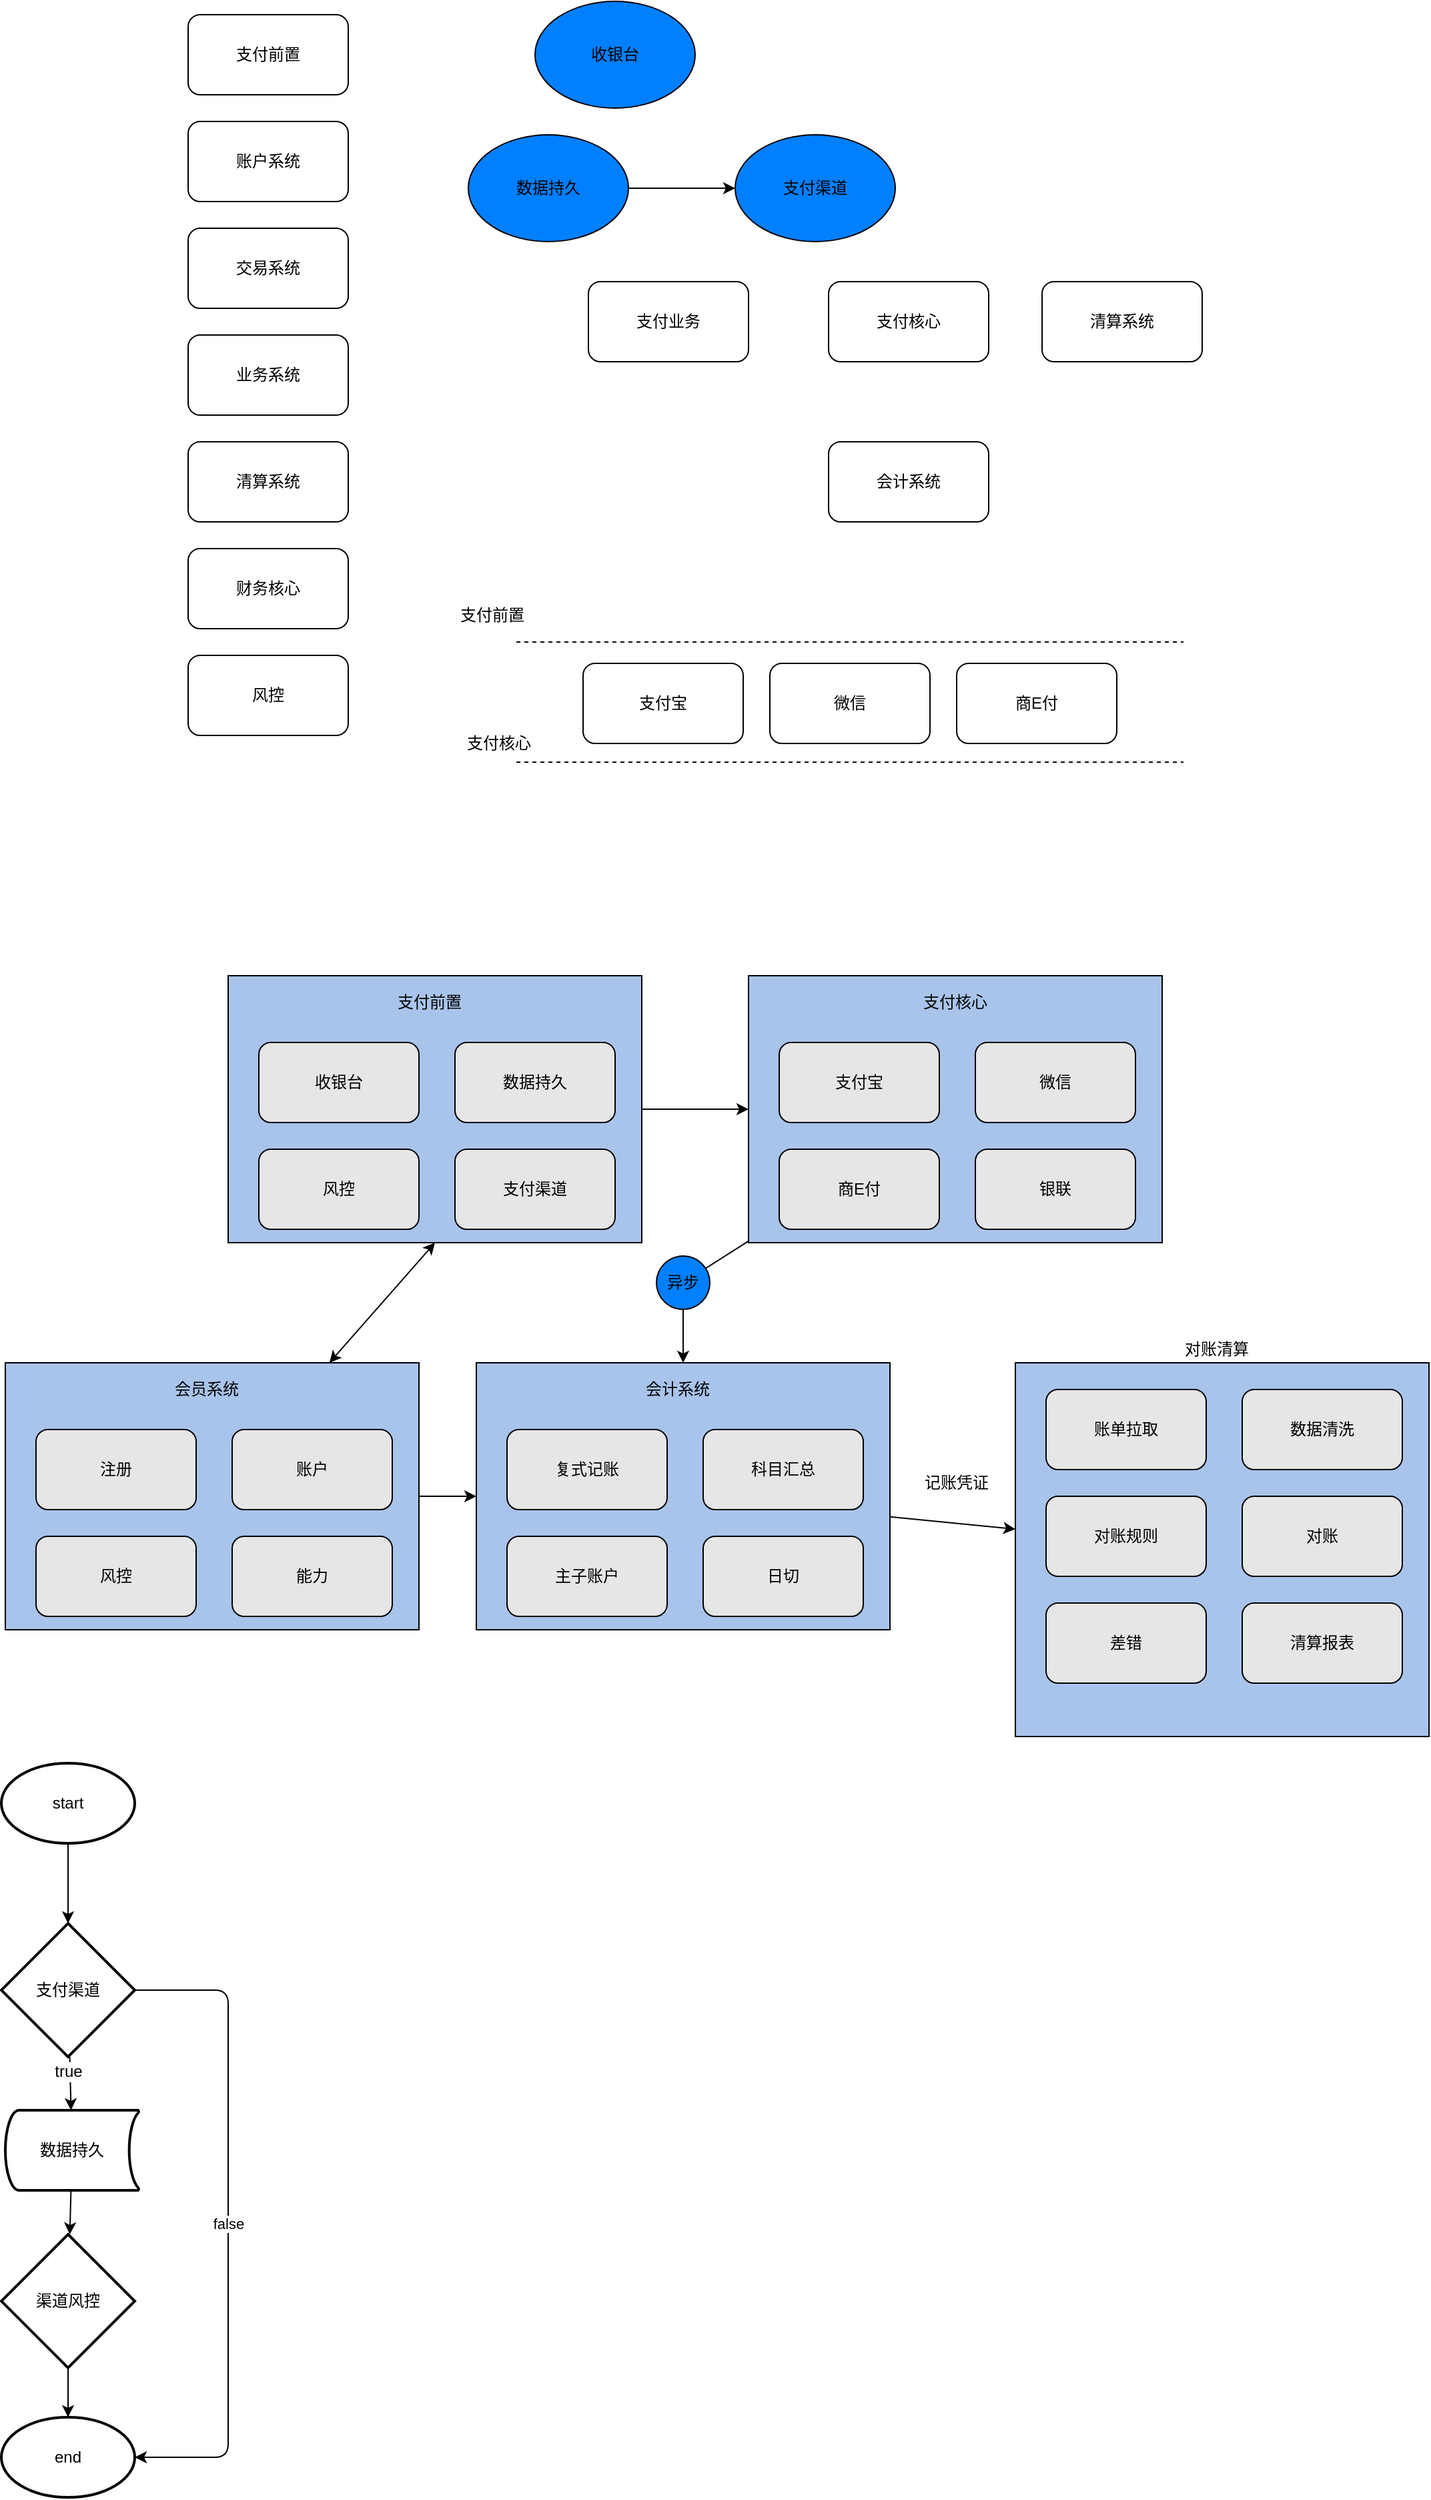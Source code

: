 <mxfile version="10.4.4" type="github"><diagram id="MF01mn2HDIwx8aV8TEOj" name="第 1 页"><mxGraphModel dx="1158" dy="798" grid="1" gridSize="10" guides="1" tooltips="1" connect="1" arrows="1" fold="1" page="1" pageScale="1" pageWidth="827" pageHeight="1169" math="0" shadow="0"><root><mxCell id="0"/><mxCell id="1" parent="0"/><mxCell id="WlKq7DyYH0uCGRK9PLsy-27" value="" style="rounded=0;whiteSpace=wrap;html=1;fillColor=#A9C4EB;" vertex="1" parent="1"><mxGeometry x="330" y="810" width="310" height="200" as="geometry"/></mxCell><mxCell id="WlKq7DyYH0uCGRK9PLsy-1" value="支付前置" style="rounded=1;whiteSpace=wrap;html=1;" vertex="1" parent="1"><mxGeometry x="300" y="90" width="120" height="60" as="geometry"/></mxCell><mxCell id="WlKq7DyYH0uCGRK9PLsy-2" value="账户系统" style="rounded=1;whiteSpace=wrap;html=1;" vertex="1" parent="1"><mxGeometry x="300" y="170" width="120" height="60" as="geometry"/></mxCell><mxCell id="WlKq7DyYH0uCGRK9PLsy-3" value="交易系统" style="rounded=1;whiteSpace=wrap;html=1;" vertex="1" parent="1"><mxGeometry x="300" y="250" width="120" height="60" as="geometry"/></mxCell><mxCell id="WlKq7DyYH0uCGRK9PLsy-4" value="业务系统" style="rounded=1;whiteSpace=wrap;html=1;" vertex="1" parent="1"><mxGeometry x="300" y="330" width="120" height="60" as="geometry"/></mxCell><mxCell id="WlKq7DyYH0uCGRK9PLsy-5" value="清算系统" style="rounded=1;whiteSpace=wrap;html=1;" vertex="1" parent="1"><mxGeometry x="300" y="410" width="120" height="60" as="geometry"/></mxCell><mxCell id="WlKq7DyYH0uCGRK9PLsy-6" value="财务核心" style="rounded=1;whiteSpace=wrap;html=1;" vertex="1" parent="1"><mxGeometry x="300" y="490" width="120" height="60" as="geometry"/></mxCell><mxCell id="WlKq7DyYH0uCGRK9PLsy-7" value="风控" style="rounded=1;whiteSpace=wrap;html=1;" vertex="1" parent="1"><mxGeometry x="300" y="570" width="120" height="60" as="geometry"/></mxCell><mxCell id="WlKq7DyYH0uCGRK9PLsy-8" value="支付核心" style="rounded=1;whiteSpace=wrap;html=1;" vertex="1" parent="1"><mxGeometry x="780" y="290" width="120" height="60" as="geometry"/></mxCell><mxCell id="WlKq7DyYH0uCGRK9PLsy-9" value="支付业务" style="rounded=1;whiteSpace=wrap;html=1;" vertex="1" parent="1"><mxGeometry x="600" y="290" width="120" height="60" as="geometry"/></mxCell><mxCell id="WlKq7DyYH0uCGRK9PLsy-10" value="会计系统" style="rounded=1;whiteSpace=wrap;html=1;" vertex="1" parent="1"><mxGeometry x="780" y="410" width="120" height="60" as="geometry"/></mxCell><mxCell id="WlKq7DyYH0uCGRK9PLsy-11" value="清算系统" style="rounded=1;whiteSpace=wrap;html=1;" vertex="1" parent="1"><mxGeometry x="940" y="290" width="120" height="60" as="geometry"/></mxCell><mxCell id="WlKq7DyYH0uCGRK9PLsy-14" value="" style="endArrow=none;dashed=1;html=1;" edge="1" parent="1"><mxGeometry width="50" height="50" relative="1" as="geometry"><mxPoint x="546" y="560" as="sourcePoint"/><mxPoint x="1046" y="560" as="targetPoint"/></mxGeometry></mxCell><mxCell id="WlKq7DyYH0uCGRK9PLsy-15" value="收银台" style="rounded=1;whiteSpace=wrap;html=1;fillColor=#E6E6E6;" vertex="1" parent="1"><mxGeometry x="353" y="860" width="120" height="60" as="geometry"/></mxCell><mxCell id="WlKq7DyYH0uCGRK9PLsy-18" value="数据持久" style="rounded=1;whiteSpace=wrap;html=1;fillColor=#E6E6E6;" vertex="1" parent="1"><mxGeometry x="500" y="860" width="120" height="60" as="geometry"/></mxCell><mxCell id="WlKq7DyYH0uCGRK9PLsy-19" value="风控" style="rounded=1;whiteSpace=wrap;html=1;fillColor=#E6E6E6;" vertex="1" parent="1"><mxGeometry x="353" y="940" width="120" height="60" as="geometry"/></mxCell><mxCell id="WlKq7DyYH0uCGRK9PLsy-20" value="支付宝" style="rounded=1;whiteSpace=wrap;html=1;" vertex="1" parent="1"><mxGeometry x="596" y="576" width="120" height="60" as="geometry"/></mxCell><mxCell id="WlKq7DyYH0uCGRK9PLsy-21" value="支付前置" style="text;html=1;resizable=0;points=[];autosize=1;align=left;verticalAlign=top;spacingTop=-4;" vertex="1" parent="1"><mxGeometry x="502" y="530" width="60" height="20" as="geometry"/></mxCell><mxCell id="WlKq7DyYH0uCGRK9PLsy-22" value="" style="endArrow=none;dashed=1;html=1;" edge="1" parent="1"><mxGeometry width="50" height="50" relative="1" as="geometry"><mxPoint x="546" y="650" as="sourcePoint"/><mxPoint x="1046" y="650" as="targetPoint"/></mxGeometry></mxCell><mxCell id="WlKq7DyYH0uCGRK9PLsy-23" value="支付核心" style="text;html=1;resizable=0;points=[];autosize=1;align=left;verticalAlign=top;spacingTop=-4;" vertex="1" parent="1"><mxGeometry x="507" y="626" width="60" height="20" as="geometry"/></mxCell><mxCell id="WlKq7DyYH0uCGRK9PLsy-24" value="微信" style="rounded=1;whiteSpace=wrap;html=1;" vertex="1" parent="1"><mxGeometry x="736" y="576" width="120" height="60" as="geometry"/></mxCell><mxCell id="WlKq7DyYH0uCGRK9PLsy-25" value="商E付" style="rounded=1;whiteSpace=wrap;html=1;" vertex="1" parent="1"><mxGeometry x="876" y="576" width="120" height="60" as="geometry"/></mxCell><mxCell id="WlKq7DyYH0uCGRK9PLsy-28" value="" style="rounded=0;whiteSpace=wrap;html=1;fillColor=#A9C4EB;" vertex="1" parent="1"><mxGeometry x="720" y="810" width="310" height="200" as="geometry"/></mxCell><mxCell id="WlKq7DyYH0uCGRK9PLsy-29" value="支付宝" style="rounded=1;whiteSpace=wrap;html=1;fillColor=#E6E6E6;" vertex="1" parent="1"><mxGeometry x="743" y="860" width="120" height="60" as="geometry"/></mxCell><mxCell id="WlKq7DyYH0uCGRK9PLsy-30" value="微信" style="rounded=1;whiteSpace=wrap;html=1;fillColor=#E6E6E6;" vertex="1" parent="1"><mxGeometry x="890" y="860" width="120" height="60" as="geometry"/></mxCell><mxCell id="WlKq7DyYH0uCGRK9PLsy-31" value="商E付" style="rounded=1;whiteSpace=wrap;html=1;fillColor=#E6E6E6;" vertex="1" parent="1"><mxGeometry x="743" y="940" width="120" height="60" as="geometry"/></mxCell><mxCell id="WlKq7DyYH0uCGRK9PLsy-32" value="支付前置" style="text;html=1;strokeColor=none;fillColor=none;align=center;verticalAlign=middle;whiteSpace=wrap;rounded=0;" vertex="1" parent="1"><mxGeometry x="456" y="820" width="50" height="20" as="geometry"/></mxCell><mxCell id="WlKq7DyYH0uCGRK9PLsy-33" value="支付核心" style="text;html=1;strokeColor=none;fillColor=none;align=center;verticalAlign=middle;whiteSpace=wrap;rounded=0;" vertex="1" parent="1"><mxGeometry x="850" y="820" width="50" height="20" as="geometry"/></mxCell><mxCell id="WlKq7DyYH0uCGRK9PLsy-34" value="银联" style="rounded=1;whiteSpace=wrap;html=1;fillColor=#E6E6E6;" vertex="1" parent="1"><mxGeometry x="890" y="940" width="120" height="60" as="geometry"/></mxCell><mxCell id="WlKq7DyYH0uCGRK9PLsy-35" value="" style="endArrow=classic;html=1;" edge="1" parent="1" source="WlKq7DyYH0uCGRK9PLsy-27" target="WlKq7DyYH0uCGRK9PLsy-28"><mxGeometry width="50" height="50" relative="1" as="geometry"><mxPoint x="300" y="1080" as="sourcePoint"/><mxPoint x="350" y="1030" as="targetPoint"/></mxGeometry></mxCell><mxCell id="WlKq7DyYH0uCGRK9PLsy-36" value="" style="rounded=0;whiteSpace=wrap;html=1;fillColor=#A9C4EB;" vertex="1" parent="1"><mxGeometry x="516" y="1100" width="310" height="200" as="geometry"/></mxCell><mxCell id="WlKq7DyYH0uCGRK9PLsy-37" value="复式记账" style="rounded=1;whiteSpace=wrap;html=1;fillColor=#E6E6E6;" vertex="1" parent="1"><mxGeometry x="539" y="1150" width="120" height="60" as="geometry"/></mxCell><mxCell id="WlKq7DyYH0uCGRK9PLsy-38" value="科目汇总" style="rounded=1;whiteSpace=wrap;html=1;fillColor=#E6E6E6;" vertex="1" parent="1"><mxGeometry x="686" y="1150" width="120" height="60" as="geometry"/></mxCell><mxCell id="WlKq7DyYH0uCGRK9PLsy-39" value="主子账户" style="rounded=1;whiteSpace=wrap;html=1;fillColor=#E6E6E6;" vertex="1" parent="1"><mxGeometry x="539" y="1230" width="120" height="60" as="geometry"/></mxCell><mxCell id="WlKq7DyYH0uCGRK9PLsy-40" value="会计系统" style="text;html=1;strokeColor=none;fillColor=none;align=center;verticalAlign=middle;whiteSpace=wrap;rounded=0;" vertex="1" parent="1"><mxGeometry x="642" y="1110" width="50" height="20" as="geometry"/></mxCell><mxCell id="WlKq7DyYH0uCGRK9PLsy-41" value="日切" style="rounded=1;whiteSpace=wrap;html=1;fillColor=#E6E6E6;" vertex="1" parent="1"><mxGeometry x="686" y="1230" width="120" height="60" as="geometry"/></mxCell><mxCell id="WlKq7DyYH0uCGRK9PLsy-42" value="" style="endArrow=classic;html=1;" edge="1" parent="1" source="WlKq7DyYH0uCGRK9PLsy-28" target="WlKq7DyYH0uCGRK9PLsy-36"><mxGeometry width="50" height="50" relative="1" as="geometry"><mxPoint x="450" y="1080" as="sourcePoint"/><mxPoint x="350" y="1320" as="targetPoint"/><Array as="points"><mxPoint x="671" y="1040"/></Array></mxGeometry></mxCell><mxCell id="WlKq7DyYH0uCGRK9PLsy-43" value="异步" style="ellipse;whiteSpace=wrap;html=1;aspect=fixed;fillColor=#007FFF;" vertex="1" parent="1"><mxGeometry x="651" y="1020" width="40" height="40" as="geometry"/></mxCell><mxCell id="WlKq7DyYH0uCGRK9PLsy-44" value="" style="rounded=0;whiteSpace=wrap;html=1;fillColor=#A9C4EB;" vertex="1" parent="1"><mxGeometry x="920" y="1100" width="310" height="280" as="geometry"/></mxCell><mxCell id="WlKq7DyYH0uCGRK9PLsy-45" value="账单拉取" style="rounded=1;whiteSpace=wrap;html=1;fillColor=#E6E6E6;" vertex="1" parent="1"><mxGeometry x="943" y="1120" width="120" height="60" as="geometry"/></mxCell><mxCell id="WlKq7DyYH0uCGRK9PLsy-46" value="数据清洗" style="rounded=1;whiteSpace=wrap;html=1;fillColor=#E6E6E6;" vertex="1" parent="1"><mxGeometry x="1090" y="1120" width="120" height="60" as="geometry"/></mxCell><mxCell id="WlKq7DyYH0uCGRK9PLsy-47" value="对账规则" style="rounded=1;whiteSpace=wrap;html=1;fillColor=#E6E6E6;" vertex="1" parent="1"><mxGeometry x="943" y="1200" width="120" height="60" as="geometry"/></mxCell><mxCell id="WlKq7DyYH0uCGRK9PLsy-48" value="对账清算" style="text;html=1;strokeColor=none;fillColor=none;align=center;verticalAlign=middle;whiteSpace=wrap;rounded=0;" vertex="1" parent="1"><mxGeometry x="1046" y="1080" width="50" height="20" as="geometry"/></mxCell><mxCell id="WlKq7DyYH0uCGRK9PLsy-49" value="" style="endArrow=classic;html=1;" edge="1" parent="1" source="WlKq7DyYH0uCGRK9PLsy-36" target="WlKq7DyYH0uCGRK9PLsy-44"><mxGeometry width="50" height="50" relative="1" as="geometry"><mxPoint x="300" y="1370" as="sourcePoint"/><mxPoint x="350" y="1320" as="targetPoint"/></mxGeometry></mxCell><mxCell id="WlKq7DyYH0uCGRK9PLsy-50" value="记账凭证" style="text;html=1;resizable=0;points=[];autosize=1;align=left;verticalAlign=top;spacingTop=-4;" vertex="1" parent="1"><mxGeometry x="850" y="1180" width="60" height="20" as="geometry"/></mxCell><mxCell id="WlKq7DyYH0uCGRK9PLsy-51" value="对账" style="rounded=1;whiteSpace=wrap;html=1;fillColor=#E6E6E6;" vertex="1" parent="1"><mxGeometry x="1090" y="1200" width="120" height="60" as="geometry"/></mxCell><mxCell id="WlKq7DyYH0uCGRK9PLsy-52" value="差错" style="rounded=1;whiteSpace=wrap;html=1;fillColor=#E6E6E6;" vertex="1" parent="1"><mxGeometry x="943" y="1280" width="120" height="60" as="geometry"/></mxCell><mxCell id="WlKq7DyYH0uCGRK9PLsy-53" value="清算报表" style="rounded=1;whiteSpace=wrap;html=1;fillColor=#E6E6E6;" vertex="1" parent="1"><mxGeometry x="1090" y="1280" width="120" height="60" as="geometry"/></mxCell><mxCell id="WlKq7DyYH0uCGRK9PLsy-54" value="支付渠道" style="rounded=1;whiteSpace=wrap;html=1;fillColor=#E6E6E6;" vertex="1" parent="1"><mxGeometry x="500" y="940" width="120" height="60" as="geometry"/></mxCell><mxCell id="WlKq7DyYH0uCGRK9PLsy-55" value="" style="rounded=0;whiteSpace=wrap;html=1;fillColor=#A9C4EB;" vertex="1" parent="1"><mxGeometry x="163" y="1100" width="310" height="200" as="geometry"/></mxCell><mxCell id="WlKq7DyYH0uCGRK9PLsy-56" value="注册" style="rounded=1;whiteSpace=wrap;html=1;fillColor=#E6E6E6;" vertex="1" parent="1"><mxGeometry x="186" y="1150" width="120" height="60" as="geometry"/></mxCell><mxCell id="WlKq7DyYH0uCGRK9PLsy-57" value="账户" style="rounded=1;whiteSpace=wrap;html=1;fillColor=#E6E6E6;" vertex="1" parent="1"><mxGeometry x="333" y="1150" width="120" height="60" as="geometry"/></mxCell><mxCell id="WlKq7DyYH0uCGRK9PLsy-58" value="风控" style="rounded=1;whiteSpace=wrap;html=1;fillColor=#E6E6E6;" vertex="1" parent="1"><mxGeometry x="186" y="1230" width="120" height="60" as="geometry"/></mxCell><mxCell id="WlKq7DyYH0uCGRK9PLsy-59" value="会员系统" style="text;html=1;strokeColor=none;fillColor=none;align=center;verticalAlign=middle;whiteSpace=wrap;rounded=0;" vertex="1" parent="1"><mxGeometry x="289" y="1110" width="50" height="20" as="geometry"/></mxCell><mxCell id="WlKq7DyYH0uCGRK9PLsy-60" value="能力" style="rounded=1;whiteSpace=wrap;html=1;fillColor=#E6E6E6;" vertex="1" parent="1"><mxGeometry x="333" y="1230" width="120" height="60" as="geometry"/></mxCell><mxCell id="WlKq7DyYH0uCGRK9PLsy-61" value="" style="endArrow=classic;startArrow=classic;html=1;entryX=0.5;entryY=1;entryDx=0;entryDy=0;" edge="1" parent="1" source="WlKq7DyYH0uCGRK9PLsy-55" target="WlKq7DyYH0uCGRK9PLsy-27"><mxGeometry width="50" height="50" relative="1" as="geometry"><mxPoint x="160" y="1450" as="sourcePoint"/><mxPoint x="210" y="1400" as="targetPoint"/></mxGeometry></mxCell><mxCell id="WlKq7DyYH0uCGRK9PLsy-63" value="" style="endArrow=classic;html=1;" edge="1" parent="1" source="WlKq7DyYH0uCGRK9PLsy-55" target="WlKq7DyYH0uCGRK9PLsy-36"><mxGeometry width="50" height="50" relative="1" as="geometry"><mxPoint x="160" y="1450" as="sourcePoint"/><mxPoint x="210" y="1400" as="targetPoint"/></mxGeometry></mxCell><mxCell id="WlKq7DyYH0uCGRK9PLsy-64" value="收银台" style="ellipse;whiteSpace=wrap;html=1;fillColor=#007FFF;" vertex="1" parent="1"><mxGeometry x="560" y="80" width="120" height="80" as="geometry"/></mxCell><mxCell id="WlKq7DyYH0uCGRK9PLsy-67" value="" style="edgeStyle=orthogonalEdgeStyle;rounded=0;orthogonalLoop=1;jettySize=auto;html=1;" edge="1" parent="1" source="WlKq7DyYH0uCGRK9PLsy-65" target="WlKq7DyYH0uCGRK9PLsy-66"><mxGeometry relative="1" as="geometry"/></mxCell><mxCell id="WlKq7DyYH0uCGRK9PLsy-65" value="数据持久" style="ellipse;whiteSpace=wrap;html=1;fillColor=#007FFF;" vertex="1" parent="1"><mxGeometry x="510" y="180" width="120" height="80" as="geometry"/></mxCell><mxCell id="WlKq7DyYH0uCGRK9PLsy-66" value="支付渠道" style="ellipse;whiteSpace=wrap;html=1;fillColor=#007FFF;" vertex="1" parent="1"><mxGeometry x="710" y="180" width="120" height="80" as="geometry"/></mxCell><mxCell id="WlKq7DyYH0uCGRK9PLsy-68" value="start" style="strokeWidth=2;html=1;shape=mxgraph.flowchart.start_1;whiteSpace=wrap;fillColor=#FFFFFF;" vertex="1" parent="1"><mxGeometry x="160" y="1400" width="100" height="60" as="geometry"/></mxCell><mxCell id="WlKq7DyYH0uCGRK9PLsy-71" value="支付渠道" style="strokeWidth=2;html=1;shape=mxgraph.flowchart.decision;whiteSpace=wrap;fillColor=#FFFFFF;" vertex="1" parent="1"><mxGeometry x="160" y="1520" width="100" height="100" as="geometry"/></mxCell><mxCell id="WlKq7DyYH0uCGRK9PLsy-72" value="渠道风控" style="strokeWidth=2;html=1;shape=mxgraph.flowchart.decision;whiteSpace=wrap;fillColor=#FFFFFF;" vertex="1" parent="1"><mxGeometry x="160" y="1753" width="100" height="100" as="geometry"/></mxCell><mxCell id="WlKq7DyYH0uCGRK9PLsy-73" value="" style="endArrow=classic;html=1;" edge="1" parent="1" source="WlKq7DyYH0uCGRK9PLsy-68" target="WlKq7DyYH0uCGRK9PLsy-71"><mxGeometry width="50" height="50" relative="1" as="geometry"><mxPoint x="160" y="1840" as="sourcePoint"/><mxPoint x="210" y="1790" as="targetPoint"/></mxGeometry></mxCell><mxCell id="WlKq7DyYH0uCGRK9PLsy-75" value="" style="endArrow=classic;html=1;" edge="1" parent="1" source="WlKq7DyYH0uCGRK9PLsy-71" target="WlKq7DyYH0uCGRK9PLsy-79"><mxGeometry width="50" height="50" relative="1" as="geometry"><mxPoint x="160" y="1840" as="sourcePoint"/><mxPoint x="210" y="1790" as="targetPoint"/></mxGeometry></mxCell><mxCell id="WlKq7DyYH0uCGRK9PLsy-83" value="true" style="text;html=1;resizable=0;points=[];align=center;verticalAlign=middle;labelBackgroundColor=#ffffff;" vertex="1" connectable="0" parent="WlKq7DyYH0uCGRK9PLsy-75"><mxGeometry x="-0.44" y="-2" relative="1" as="geometry"><mxPoint as="offset"/></mxGeometry></mxCell><mxCell id="WlKq7DyYH0uCGRK9PLsy-78" value="" style="endArrow=classic;html=1;" edge="1" parent="1" source="WlKq7DyYH0uCGRK9PLsy-72"><mxGeometry width="50" height="50" relative="1" as="geometry"><mxPoint x="160" y="1890" as="sourcePoint"/><mxPoint x="210" y="1890" as="targetPoint"/></mxGeometry></mxCell><mxCell id="WlKq7DyYH0uCGRK9PLsy-79" value="数据持久" style="strokeWidth=2;html=1;shape=mxgraph.flowchart.stored_data;whiteSpace=wrap;fillColor=#FFFFFF;" vertex="1" parent="1"><mxGeometry x="163" y="1660" width="100" height="60" as="geometry"/></mxCell><mxCell id="WlKq7DyYH0uCGRK9PLsy-80" value="end" style="strokeWidth=2;html=1;shape=mxgraph.flowchart.start_1;whiteSpace=wrap;fillColor=#FFFFFF;" vertex="1" parent="1"><mxGeometry x="160" y="1890" width="100" height="60" as="geometry"/></mxCell><mxCell id="WlKq7DyYH0uCGRK9PLsy-88" value="" style="endArrow=classic;html=1;" edge="1" parent="1" source="WlKq7DyYH0uCGRK9PLsy-79" target="WlKq7DyYH0uCGRK9PLsy-72"><mxGeometry width="50" height="50" relative="1" as="geometry"><mxPoint x="160" y="2020" as="sourcePoint"/><mxPoint x="210" y="1970" as="targetPoint"/></mxGeometry></mxCell><mxCell id="WlKq7DyYH0uCGRK9PLsy-89" value="false&lt;br&gt;" style="endArrow=classic;html=1;exitX=1;exitY=0.5;exitDx=0;exitDy=0;exitPerimeter=0;" edge="1" parent="1" source="WlKq7DyYH0uCGRK9PLsy-71" target="WlKq7DyYH0uCGRK9PLsy-80"><mxGeometry width="50" height="50" relative="1" as="geometry"><mxPoint x="160" y="2020" as="sourcePoint"/><mxPoint x="210" y="1970" as="targetPoint"/><Array as="points"><mxPoint x="330" y="1570"/><mxPoint x="330" y="1920"/></Array></mxGeometry></mxCell></root></mxGraphModel></diagram></mxfile>